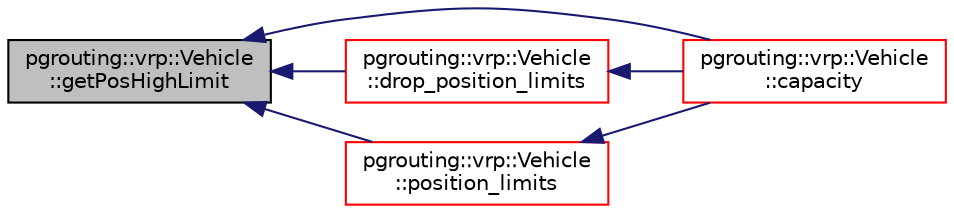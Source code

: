digraph "pgrouting::vrp::Vehicle::getPosHighLimit"
{
  edge [fontname="Helvetica",fontsize="10",labelfontname="Helvetica",labelfontsize="10"];
  node [fontname="Helvetica",fontsize="10",shape=record];
  rankdir="LR";
  Node359 [label="pgrouting::vrp::Vehicle\l::getPosHighLimit",height=0.2,width=0.4,color="black", fillcolor="grey75", style="filled", fontcolor="black"];
  Node359 -> Node360 [dir="back",color="midnightblue",fontsize="10",style="solid",fontname="Helvetica"];
  Node360 [label="pgrouting::vrp::Vehicle\l::capacity",height=0.2,width=0.4,color="red", fillcolor="white", style="filled",URL="$classpgrouting_1_1vrp_1_1Vehicle.html#ae1ed768d6cabc552f29b2d33d86ff386"];
  Node359 -> Node362 [dir="back",color="midnightblue",fontsize="10",style="solid",fontname="Helvetica"];
  Node362 [label="pgrouting::vrp::Vehicle\l::drop_position_limits",height=0.2,width=0.4,color="red", fillcolor="white", style="filled",URL="$classpgrouting_1_1vrp_1_1Vehicle.html#a17be5b5bea2071f1e44b594f45019ef4"];
  Node362 -> Node360 [dir="back",color="midnightblue",fontsize="10",style="solid",fontname="Helvetica"];
  Node359 -> Node378 [dir="back",color="midnightblue",fontsize="10",style="solid",fontname="Helvetica"];
  Node378 [label="pgrouting::vrp::Vehicle\l::position_limits",height=0.2,width=0.4,color="red", fillcolor="white", style="filled",URL="$classpgrouting_1_1vrp_1_1Vehicle.html#aa1928ca2eea11f43f5ad021a22c9a5e6"];
  Node378 -> Node360 [dir="back",color="midnightblue",fontsize="10",style="solid",fontname="Helvetica"];
}
